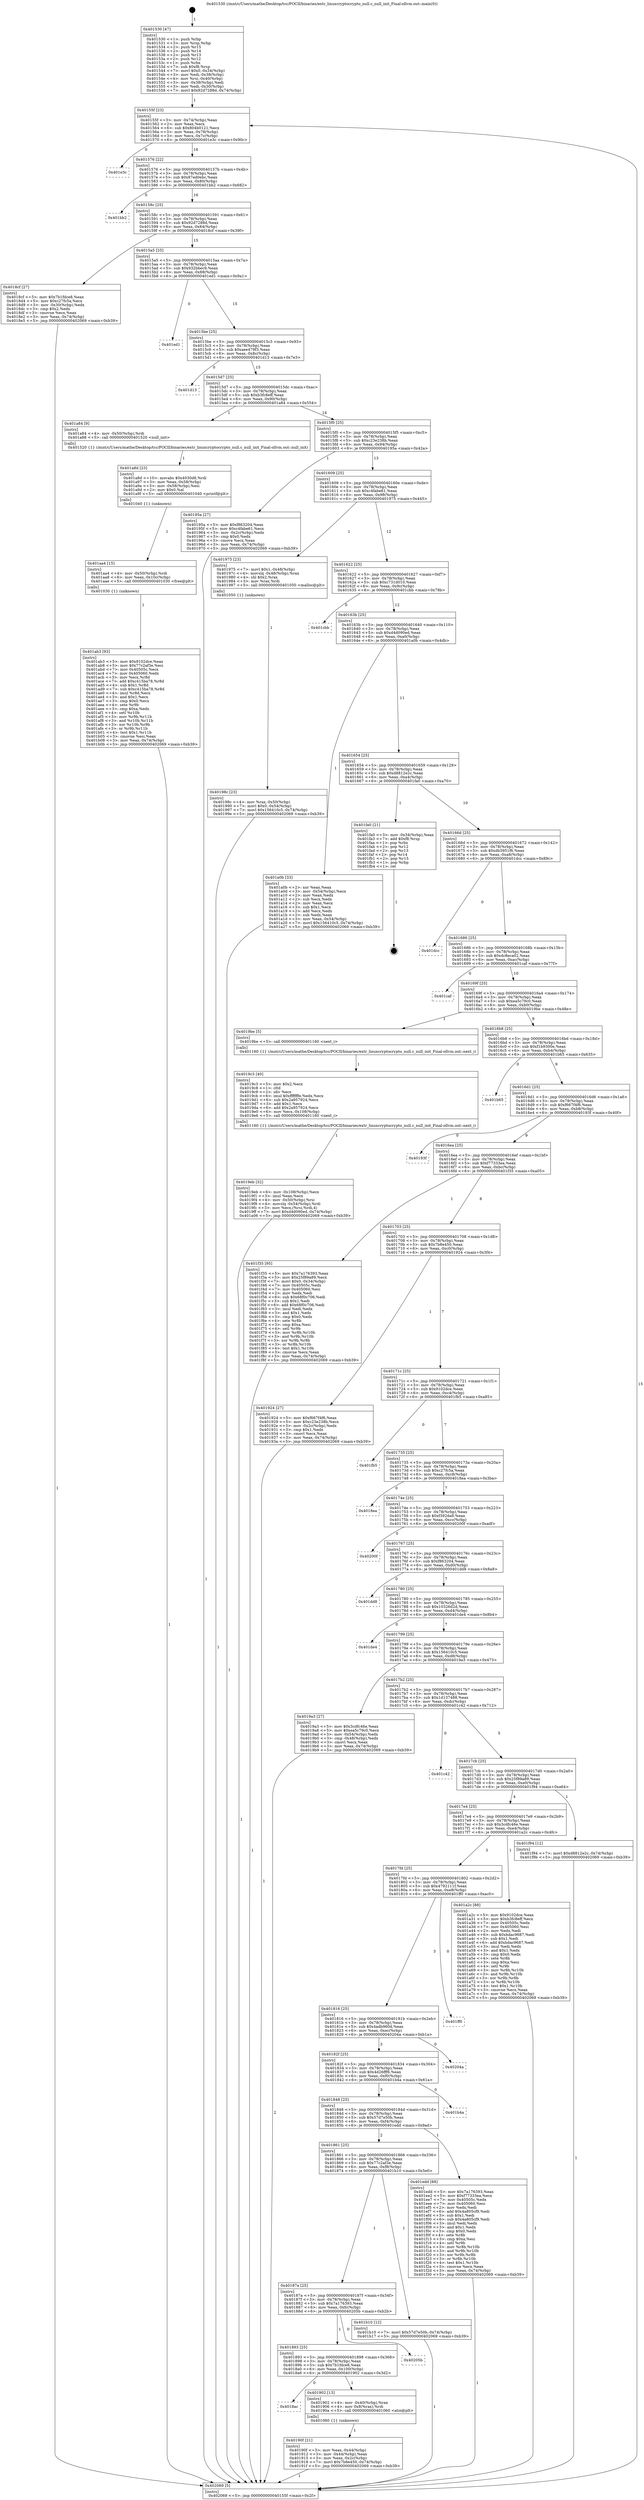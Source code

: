 digraph "0x401530" {
  label = "0x401530 (/mnt/c/Users/mathe/Desktop/tcc/POCII/binaries/extr_linuxcryptocrypto_null.c_null_init_Final-ollvm.out::main(0))"
  labelloc = "t"
  node[shape=record]

  Entry [label="",width=0.3,height=0.3,shape=circle,fillcolor=black,style=filled]
  "0x40155f" [label="{
     0x40155f [23]\l
     | [instrs]\l
     &nbsp;&nbsp;0x40155f \<+3\>: mov -0x74(%rbp),%eax\l
     &nbsp;&nbsp;0x401562 \<+2\>: mov %eax,%ecx\l
     &nbsp;&nbsp;0x401564 \<+6\>: sub $0x804b0121,%ecx\l
     &nbsp;&nbsp;0x40156a \<+3\>: mov %eax,-0x78(%rbp)\l
     &nbsp;&nbsp;0x40156d \<+3\>: mov %ecx,-0x7c(%rbp)\l
     &nbsp;&nbsp;0x401570 \<+6\>: je 0000000000401e3c \<main+0x90c\>\l
  }"]
  "0x401e3c" [label="{
     0x401e3c\l
  }", style=dashed]
  "0x401576" [label="{
     0x401576 [22]\l
     | [instrs]\l
     &nbsp;&nbsp;0x401576 \<+5\>: jmp 000000000040157b \<main+0x4b\>\l
     &nbsp;&nbsp;0x40157b \<+3\>: mov -0x78(%rbp),%eax\l
     &nbsp;&nbsp;0x40157e \<+5\>: sub $0x87ed0ebc,%eax\l
     &nbsp;&nbsp;0x401583 \<+3\>: mov %eax,-0x80(%rbp)\l
     &nbsp;&nbsp;0x401586 \<+6\>: je 0000000000401bb2 \<main+0x682\>\l
  }"]
  Exit [label="",width=0.3,height=0.3,shape=circle,fillcolor=black,style=filled,peripheries=2]
  "0x401bb2" [label="{
     0x401bb2\l
  }", style=dashed]
  "0x40158c" [label="{
     0x40158c [25]\l
     | [instrs]\l
     &nbsp;&nbsp;0x40158c \<+5\>: jmp 0000000000401591 \<main+0x61\>\l
     &nbsp;&nbsp;0x401591 \<+3\>: mov -0x78(%rbp),%eax\l
     &nbsp;&nbsp;0x401594 \<+5\>: sub $0x92d7288d,%eax\l
     &nbsp;&nbsp;0x401599 \<+6\>: mov %eax,-0x84(%rbp)\l
     &nbsp;&nbsp;0x40159f \<+6\>: je 00000000004018cf \<main+0x39f\>\l
  }"]
  "0x401ab3" [label="{
     0x401ab3 [93]\l
     | [instrs]\l
     &nbsp;&nbsp;0x401ab3 \<+5\>: mov $0x9102dce,%eax\l
     &nbsp;&nbsp;0x401ab8 \<+5\>: mov $0x77c2af3e,%esi\l
     &nbsp;&nbsp;0x401abd \<+7\>: mov 0x40505c,%ecx\l
     &nbsp;&nbsp;0x401ac4 \<+7\>: mov 0x405060,%edx\l
     &nbsp;&nbsp;0x401acb \<+3\>: mov %ecx,%r8d\l
     &nbsp;&nbsp;0x401ace \<+7\>: add $0xc415ba78,%r8d\l
     &nbsp;&nbsp;0x401ad5 \<+4\>: sub $0x1,%r8d\l
     &nbsp;&nbsp;0x401ad9 \<+7\>: sub $0xc415ba78,%r8d\l
     &nbsp;&nbsp;0x401ae0 \<+4\>: imul %r8d,%ecx\l
     &nbsp;&nbsp;0x401ae4 \<+3\>: and $0x1,%ecx\l
     &nbsp;&nbsp;0x401ae7 \<+3\>: cmp $0x0,%ecx\l
     &nbsp;&nbsp;0x401aea \<+4\>: sete %r9b\l
     &nbsp;&nbsp;0x401aee \<+3\>: cmp $0xa,%edx\l
     &nbsp;&nbsp;0x401af1 \<+4\>: setl %r10b\l
     &nbsp;&nbsp;0x401af5 \<+3\>: mov %r9b,%r11b\l
     &nbsp;&nbsp;0x401af8 \<+3\>: and %r10b,%r11b\l
     &nbsp;&nbsp;0x401afb \<+3\>: xor %r10b,%r9b\l
     &nbsp;&nbsp;0x401afe \<+3\>: or %r9b,%r11b\l
     &nbsp;&nbsp;0x401b01 \<+4\>: test $0x1,%r11b\l
     &nbsp;&nbsp;0x401b05 \<+3\>: cmovne %esi,%eax\l
     &nbsp;&nbsp;0x401b08 \<+3\>: mov %eax,-0x74(%rbp)\l
     &nbsp;&nbsp;0x401b0b \<+5\>: jmp 0000000000402069 \<main+0xb39\>\l
  }"]
  "0x4018cf" [label="{
     0x4018cf [27]\l
     | [instrs]\l
     &nbsp;&nbsp;0x4018cf \<+5\>: mov $0x7b1fdce8,%eax\l
     &nbsp;&nbsp;0x4018d4 \<+5\>: mov $0xc27fc5a,%ecx\l
     &nbsp;&nbsp;0x4018d9 \<+3\>: mov -0x30(%rbp),%edx\l
     &nbsp;&nbsp;0x4018dc \<+3\>: cmp $0x2,%edx\l
     &nbsp;&nbsp;0x4018df \<+3\>: cmovne %ecx,%eax\l
     &nbsp;&nbsp;0x4018e2 \<+3\>: mov %eax,-0x74(%rbp)\l
     &nbsp;&nbsp;0x4018e5 \<+5\>: jmp 0000000000402069 \<main+0xb39\>\l
  }"]
  "0x4015a5" [label="{
     0x4015a5 [25]\l
     | [instrs]\l
     &nbsp;&nbsp;0x4015a5 \<+5\>: jmp 00000000004015aa \<main+0x7a\>\l
     &nbsp;&nbsp;0x4015aa \<+3\>: mov -0x78(%rbp),%eax\l
     &nbsp;&nbsp;0x4015ad \<+5\>: sub $0x932bbec9,%eax\l
     &nbsp;&nbsp;0x4015b2 \<+6\>: mov %eax,-0x88(%rbp)\l
     &nbsp;&nbsp;0x4015b8 \<+6\>: je 0000000000401ed1 \<main+0x9a1\>\l
  }"]
  "0x402069" [label="{
     0x402069 [5]\l
     | [instrs]\l
     &nbsp;&nbsp;0x402069 \<+5\>: jmp 000000000040155f \<main+0x2f\>\l
  }"]
  "0x401530" [label="{
     0x401530 [47]\l
     | [instrs]\l
     &nbsp;&nbsp;0x401530 \<+1\>: push %rbp\l
     &nbsp;&nbsp;0x401531 \<+3\>: mov %rsp,%rbp\l
     &nbsp;&nbsp;0x401534 \<+2\>: push %r15\l
     &nbsp;&nbsp;0x401536 \<+2\>: push %r14\l
     &nbsp;&nbsp;0x401538 \<+2\>: push %r13\l
     &nbsp;&nbsp;0x40153a \<+2\>: push %r12\l
     &nbsp;&nbsp;0x40153c \<+1\>: push %rbx\l
     &nbsp;&nbsp;0x40153d \<+7\>: sub $0xf8,%rsp\l
     &nbsp;&nbsp;0x401544 \<+7\>: movl $0x0,-0x34(%rbp)\l
     &nbsp;&nbsp;0x40154b \<+3\>: mov %edi,-0x38(%rbp)\l
     &nbsp;&nbsp;0x40154e \<+4\>: mov %rsi,-0x40(%rbp)\l
     &nbsp;&nbsp;0x401552 \<+3\>: mov -0x38(%rbp),%edi\l
     &nbsp;&nbsp;0x401555 \<+3\>: mov %edi,-0x30(%rbp)\l
     &nbsp;&nbsp;0x401558 \<+7\>: movl $0x92d7288d,-0x74(%rbp)\l
  }"]
  "0x401aa4" [label="{
     0x401aa4 [15]\l
     | [instrs]\l
     &nbsp;&nbsp;0x401aa4 \<+4\>: mov -0x50(%rbp),%rdi\l
     &nbsp;&nbsp;0x401aa8 \<+6\>: mov %eax,-0x10c(%rbp)\l
     &nbsp;&nbsp;0x401aae \<+5\>: call 0000000000401030 \<free@plt\>\l
     | [calls]\l
     &nbsp;&nbsp;0x401030 \{1\} (unknown)\l
  }"]
  "0x401ed1" [label="{
     0x401ed1\l
  }", style=dashed]
  "0x4015be" [label="{
     0x4015be [25]\l
     | [instrs]\l
     &nbsp;&nbsp;0x4015be \<+5\>: jmp 00000000004015c3 \<main+0x93\>\l
     &nbsp;&nbsp;0x4015c3 \<+3\>: mov -0x78(%rbp),%eax\l
     &nbsp;&nbsp;0x4015c6 \<+5\>: sub $0xaee479f3,%eax\l
     &nbsp;&nbsp;0x4015cb \<+6\>: mov %eax,-0x8c(%rbp)\l
     &nbsp;&nbsp;0x4015d1 \<+6\>: je 0000000000401d13 \<main+0x7e3\>\l
  }"]
  "0x401a8d" [label="{
     0x401a8d [23]\l
     | [instrs]\l
     &nbsp;&nbsp;0x401a8d \<+10\>: movabs $0x4030d6,%rdi\l
     &nbsp;&nbsp;0x401a97 \<+3\>: mov %eax,-0x58(%rbp)\l
     &nbsp;&nbsp;0x401a9a \<+3\>: mov -0x58(%rbp),%esi\l
     &nbsp;&nbsp;0x401a9d \<+2\>: mov $0x0,%al\l
     &nbsp;&nbsp;0x401a9f \<+5\>: call 0000000000401040 \<printf@plt\>\l
     | [calls]\l
     &nbsp;&nbsp;0x401040 \{1\} (unknown)\l
  }"]
  "0x401d13" [label="{
     0x401d13\l
  }", style=dashed]
  "0x4015d7" [label="{
     0x4015d7 [25]\l
     | [instrs]\l
     &nbsp;&nbsp;0x4015d7 \<+5\>: jmp 00000000004015dc \<main+0xac\>\l
     &nbsp;&nbsp;0x4015dc \<+3\>: mov -0x78(%rbp),%eax\l
     &nbsp;&nbsp;0x4015df \<+5\>: sub $0xb3fc8eff,%eax\l
     &nbsp;&nbsp;0x4015e4 \<+6\>: mov %eax,-0x90(%rbp)\l
     &nbsp;&nbsp;0x4015ea \<+6\>: je 0000000000401a84 \<main+0x554\>\l
  }"]
  "0x4019eb" [label="{
     0x4019eb [32]\l
     | [instrs]\l
     &nbsp;&nbsp;0x4019eb \<+6\>: mov -0x108(%rbp),%ecx\l
     &nbsp;&nbsp;0x4019f1 \<+3\>: imul %eax,%ecx\l
     &nbsp;&nbsp;0x4019f4 \<+4\>: mov -0x50(%rbp),%rsi\l
     &nbsp;&nbsp;0x4019f8 \<+4\>: movslq -0x54(%rbp),%rdi\l
     &nbsp;&nbsp;0x4019fc \<+3\>: mov %ecx,(%rsi,%rdi,4)\l
     &nbsp;&nbsp;0x4019ff \<+7\>: movl $0xd4d090ed,-0x74(%rbp)\l
     &nbsp;&nbsp;0x401a06 \<+5\>: jmp 0000000000402069 \<main+0xb39\>\l
  }"]
  "0x401a84" [label="{
     0x401a84 [9]\l
     | [instrs]\l
     &nbsp;&nbsp;0x401a84 \<+4\>: mov -0x50(%rbp),%rdi\l
     &nbsp;&nbsp;0x401a88 \<+5\>: call 0000000000401520 \<null_init\>\l
     | [calls]\l
     &nbsp;&nbsp;0x401520 \{1\} (/mnt/c/Users/mathe/Desktop/tcc/POCII/binaries/extr_linuxcryptocrypto_null.c_null_init_Final-ollvm.out::null_init)\l
  }"]
  "0x4015f0" [label="{
     0x4015f0 [25]\l
     | [instrs]\l
     &nbsp;&nbsp;0x4015f0 \<+5\>: jmp 00000000004015f5 \<main+0xc5\>\l
     &nbsp;&nbsp;0x4015f5 \<+3\>: mov -0x78(%rbp),%eax\l
     &nbsp;&nbsp;0x4015f8 \<+5\>: sub $0xc23e238b,%eax\l
     &nbsp;&nbsp;0x4015fd \<+6\>: mov %eax,-0x94(%rbp)\l
     &nbsp;&nbsp;0x401603 \<+6\>: je 000000000040195a \<main+0x42a\>\l
  }"]
  "0x4019c3" [label="{
     0x4019c3 [40]\l
     | [instrs]\l
     &nbsp;&nbsp;0x4019c3 \<+5\>: mov $0x2,%ecx\l
     &nbsp;&nbsp;0x4019c8 \<+1\>: cltd\l
     &nbsp;&nbsp;0x4019c9 \<+2\>: idiv %ecx\l
     &nbsp;&nbsp;0x4019cb \<+6\>: imul $0xfffffffe,%edx,%ecx\l
     &nbsp;&nbsp;0x4019d1 \<+6\>: sub $0x2a957924,%ecx\l
     &nbsp;&nbsp;0x4019d7 \<+3\>: add $0x1,%ecx\l
     &nbsp;&nbsp;0x4019da \<+6\>: add $0x2a957924,%ecx\l
     &nbsp;&nbsp;0x4019e0 \<+6\>: mov %ecx,-0x108(%rbp)\l
     &nbsp;&nbsp;0x4019e6 \<+5\>: call 0000000000401160 \<next_i\>\l
     | [calls]\l
     &nbsp;&nbsp;0x401160 \{1\} (/mnt/c/Users/mathe/Desktop/tcc/POCII/binaries/extr_linuxcryptocrypto_null.c_null_init_Final-ollvm.out::next_i)\l
  }"]
  "0x40195a" [label="{
     0x40195a [27]\l
     | [instrs]\l
     &nbsp;&nbsp;0x40195a \<+5\>: mov $0xf863204,%eax\l
     &nbsp;&nbsp;0x40195f \<+5\>: mov $0xc4fabe61,%ecx\l
     &nbsp;&nbsp;0x401964 \<+3\>: mov -0x2c(%rbp),%edx\l
     &nbsp;&nbsp;0x401967 \<+3\>: cmp $0x0,%edx\l
     &nbsp;&nbsp;0x40196a \<+3\>: cmove %ecx,%eax\l
     &nbsp;&nbsp;0x40196d \<+3\>: mov %eax,-0x74(%rbp)\l
     &nbsp;&nbsp;0x401970 \<+5\>: jmp 0000000000402069 \<main+0xb39\>\l
  }"]
  "0x401609" [label="{
     0x401609 [25]\l
     | [instrs]\l
     &nbsp;&nbsp;0x401609 \<+5\>: jmp 000000000040160e \<main+0xde\>\l
     &nbsp;&nbsp;0x40160e \<+3\>: mov -0x78(%rbp),%eax\l
     &nbsp;&nbsp;0x401611 \<+5\>: sub $0xc4fabe61,%eax\l
     &nbsp;&nbsp;0x401616 \<+6\>: mov %eax,-0x98(%rbp)\l
     &nbsp;&nbsp;0x40161c \<+6\>: je 0000000000401975 \<main+0x445\>\l
  }"]
  "0x40198c" [label="{
     0x40198c [23]\l
     | [instrs]\l
     &nbsp;&nbsp;0x40198c \<+4\>: mov %rax,-0x50(%rbp)\l
     &nbsp;&nbsp;0x401990 \<+7\>: movl $0x0,-0x54(%rbp)\l
     &nbsp;&nbsp;0x401997 \<+7\>: movl $0x156410c5,-0x74(%rbp)\l
     &nbsp;&nbsp;0x40199e \<+5\>: jmp 0000000000402069 \<main+0xb39\>\l
  }"]
  "0x401975" [label="{
     0x401975 [23]\l
     | [instrs]\l
     &nbsp;&nbsp;0x401975 \<+7\>: movl $0x1,-0x48(%rbp)\l
     &nbsp;&nbsp;0x40197c \<+4\>: movslq -0x48(%rbp),%rax\l
     &nbsp;&nbsp;0x401980 \<+4\>: shl $0x2,%rax\l
     &nbsp;&nbsp;0x401984 \<+3\>: mov %rax,%rdi\l
     &nbsp;&nbsp;0x401987 \<+5\>: call 0000000000401050 \<malloc@plt\>\l
     | [calls]\l
     &nbsp;&nbsp;0x401050 \{1\} (unknown)\l
  }"]
  "0x401622" [label="{
     0x401622 [25]\l
     | [instrs]\l
     &nbsp;&nbsp;0x401622 \<+5\>: jmp 0000000000401627 \<main+0xf7\>\l
     &nbsp;&nbsp;0x401627 \<+3\>: mov -0x78(%rbp),%eax\l
     &nbsp;&nbsp;0x40162a \<+5\>: sub $0xc731d010,%eax\l
     &nbsp;&nbsp;0x40162f \<+6\>: mov %eax,-0x9c(%rbp)\l
     &nbsp;&nbsp;0x401635 \<+6\>: je 0000000000401cbb \<main+0x78b\>\l
  }"]
  "0x40190f" [label="{
     0x40190f [21]\l
     | [instrs]\l
     &nbsp;&nbsp;0x40190f \<+3\>: mov %eax,-0x44(%rbp)\l
     &nbsp;&nbsp;0x401912 \<+3\>: mov -0x44(%rbp),%eax\l
     &nbsp;&nbsp;0x401915 \<+3\>: mov %eax,-0x2c(%rbp)\l
     &nbsp;&nbsp;0x401918 \<+7\>: movl $0x7b8e450,-0x74(%rbp)\l
     &nbsp;&nbsp;0x40191f \<+5\>: jmp 0000000000402069 \<main+0xb39\>\l
  }"]
  "0x401cbb" [label="{
     0x401cbb\l
  }", style=dashed]
  "0x40163b" [label="{
     0x40163b [25]\l
     | [instrs]\l
     &nbsp;&nbsp;0x40163b \<+5\>: jmp 0000000000401640 \<main+0x110\>\l
     &nbsp;&nbsp;0x401640 \<+3\>: mov -0x78(%rbp),%eax\l
     &nbsp;&nbsp;0x401643 \<+5\>: sub $0xd4d090ed,%eax\l
     &nbsp;&nbsp;0x401648 \<+6\>: mov %eax,-0xa0(%rbp)\l
     &nbsp;&nbsp;0x40164e \<+6\>: je 0000000000401a0b \<main+0x4db\>\l
  }"]
  "0x4018ac" [label="{
     0x4018ac\l
  }", style=dashed]
  "0x401a0b" [label="{
     0x401a0b [33]\l
     | [instrs]\l
     &nbsp;&nbsp;0x401a0b \<+2\>: xor %eax,%eax\l
     &nbsp;&nbsp;0x401a0d \<+3\>: mov -0x54(%rbp),%ecx\l
     &nbsp;&nbsp;0x401a10 \<+2\>: mov %eax,%edx\l
     &nbsp;&nbsp;0x401a12 \<+2\>: sub %ecx,%edx\l
     &nbsp;&nbsp;0x401a14 \<+2\>: mov %eax,%ecx\l
     &nbsp;&nbsp;0x401a16 \<+3\>: sub $0x1,%ecx\l
     &nbsp;&nbsp;0x401a19 \<+2\>: add %ecx,%edx\l
     &nbsp;&nbsp;0x401a1b \<+2\>: sub %edx,%eax\l
     &nbsp;&nbsp;0x401a1d \<+3\>: mov %eax,-0x54(%rbp)\l
     &nbsp;&nbsp;0x401a20 \<+7\>: movl $0x156410c5,-0x74(%rbp)\l
     &nbsp;&nbsp;0x401a27 \<+5\>: jmp 0000000000402069 \<main+0xb39\>\l
  }"]
  "0x401654" [label="{
     0x401654 [25]\l
     | [instrs]\l
     &nbsp;&nbsp;0x401654 \<+5\>: jmp 0000000000401659 \<main+0x129\>\l
     &nbsp;&nbsp;0x401659 \<+3\>: mov -0x78(%rbp),%eax\l
     &nbsp;&nbsp;0x40165c \<+5\>: sub $0xd8812e2c,%eax\l
     &nbsp;&nbsp;0x401661 \<+6\>: mov %eax,-0xa4(%rbp)\l
     &nbsp;&nbsp;0x401667 \<+6\>: je 0000000000401fa0 \<main+0xa70\>\l
  }"]
  "0x401902" [label="{
     0x401902 [13]\l
     | [instrs]\l
     &nbsp;&nbsp;0x401902 \<+4\>: mov -0x40(%rbp),%rax\l
     &nbsp;&nbsp;0x401906 \<+4\>: mov 0x8(%rax),%rdi\l
     &nbsp;&nbsp;0x40190a \<+5\>: call 0000000000401060 \<atoi@plt\>\l
     | [calls]\l
     &nbsp;&nbsp;0x401060 \{1\} (unknown)\l
  }"]
  "0x401fa0" [label="{
     0x401fa0 [21]\l
     | [instrs]\l
     &nbsp;&nbsp;0x401fa0 \<+3\>: mov -0x34(%rbp),%eax\l
     &nbsp;&nbsp;0x401fa3 \<+7\>: add $0xf8,%rsp\l
     &nbsp;&nbsp;0x401faa \<+1\>: pop %rbx\l
     &nbsp;&nbsp;0x401fab \<+2\>: pop %r12\l
     &nbsp;&nbsp;0x401fad \<+2\>: pop %r13\l
     &nbsp;&nbsp;0x401faf \<+2\>: pop %r14\l
     &nbsp;&nbsp;0x401fb1 \<+2\>: pop %r15\l
     &nbsp;&nbsp;0x401fb3 \<+1\>: pop %rbp\l
     &nbsp;&nbsp;0x401fb4 \<+1\>: ret\l
  }"]
  "0x40166d" [label="{
     0x40166d [25]\l
     | [instrs]\l
     &nbsp;&nbsp;0x40166d \<+5\>: jmp 0000000000401672 \<main+0x142\>\l
     &nbsp;&nbsp;0x401672 \<+3\>: mov -0x78(%rbp),%eax\l
     &nbsp;&nbsp;0x401675 \<+5\>: sub $0xdb3951f6,%eax\l
     &nbsp;&nbsp;0x40167a \<+6\>: mov %eax,-0xa8(%rbp)\l
     &nbsp;&nbsp;0x401680 \<+6\>: je 0000000000401dcc \<main+0x89c\>\l
  }"]
  "0x401893" [label="{
     0x401893 [25]\l
     | [instrs]\l
     &nbsp;&nbsp;0x401893 \<+5\>: jmp 0000000000401898 \<main+0x368\>\l
     &nbsp;&nbsp;0x401898 \<+3\>: mov -0x78(%rbp),%eax\l
     &nbsp;&nbsp;0x40189b \<+5\>: sub $0x7b1fdce8,%eax\l
     &nbsp;&nbsp;0x4018a0 \<+6\>: mov %eax,-0x100(%rbp)\l
     &nbsp;&nbsp;0x4018a6 \<+6\>: je 0000000000401902 \<main+0x3d2\>\l
  }"]
  "0x401dcc" [label="{
     0x401dcc\l
  }", style=dashed]
  "0x401686" [label="{
     0x401686 [25]\l
     | [instrs]\l
     &nbsp;&nbsp;0x401686 \<+5\>: jmp 000000000040168b \<main+0x15b\>\l
     &nbsp;&nbsp;0x40168b \<+3\>: mov -0x78(%rbp),%eax\l
     &nbsp;&nbsp;0x40168e \<+5\>: sub $0xdc8eca02,%eax\l
     &nbsp;&nbsp;0x401693 \<+6\>: mov %eax,-0xac(%rbp)\l
     &nbsp;&nbsp;0x401699 \<+6\>: je 0000000000401caf \<main+0x77f\>\l
  }"]
  "0x40205b" [label="{
     0x40205b\l
  }", style=dashed]
  "0x401caf" [label="{
     0x401caf\l
  }", style=dashed]
  "0x40169f" [label="{
     0x40169f [25]\l
     | [instrs]\l
     &nbsp;&nbsp;0x40169f \<+5\>: jmp 00000000004016a4 \<main+0x174\>\l
     &nbsp;&nbsp;0x4016a4 \<+3\>: mov -0x78(%rbp),%eax\l
     &nbsp;&nbsp;0x4016a7 \<+5\>: sub $0xea5c79c0,%eax\l
     &nbsp;&nbsp;0x4016ac \<+6\>: mov %eax,-0xb0(%rbp)\l
     &nbsp;&nbsp;0x4016b2 \<+6\>: je 00000000004019be \<main+0x48e\>\l
  }"]
  "0x40187a" [label="{
     0x40187a [25]\l
     | [instrs]\l
     &nbsp;&nbsp;0x40187a \<+5\>: jmp 000000000040187f \<main+0x34f\>\l
     &nbsp;&nbsp;0x40187f \<+3\>: mov -0x78(%rbp),%eax\l
     &nbsp;&nbsp;0x401882 \<+5\>: sub $0x7a176393,%eax\l
     &nbsp;&nbsp;0x401887 \<+6\>: mov %eax,-0xfc(%rbp)\l
     &nbsp;&nbsp;0x40188d \<+6\>: je 000000000040205b \<main+0xb2b\>\l
  }"]
  "0x4019be" [label="{
     0x4019be [5]\l
     | [instrs]\l
     &nbsp;&nbsp;0x4019be \<+5\>: call 0000000000401160 \<next_i\>\l
     | [calls]\l
     &nbsp;&nbsp;0x401160 \{1\} (/mnt/c/Users/mathe/Desktop/tcc/POCII/binaries/extr_linuxcryptocrypto_null.c_null_init_Final-ollvm.out::next_i)\l
  }"]
  "0x4016b8" [label="{
     0x4016b8 [25]\l
     | [instrs]\l
     &nbsp;&nbsp;0x4016b8 \<+5\>: jmp 00000000004016bd \<main+0x18d\>\l
     &nbsp;&nbsp;0x4016bd \<+3\>: mov -0x78(%rbp),%eax\l
     &nbsp;&nbsp;0x4016c0 \<+5\>: sub $0xf1b9300e,%eax\l
     &nbsp;&nbsp;0x4016c5 \<+6\>: mov %eax,-0xb4(%rbp)\l
     &nbsp;&nbsp;0x4016cb \<+6\>: je 0000000000401b65 \<main+0x635\>\l
  }"]
  "0x401b10" [label="{
     0x401b10 [12]\l
     | [instrs]\l
     &nbsp;&nbsp;0x401b10 \<+7\>: movl $0x57d7e50b,-0x74(%rbp)\l
     &nbsp;&nbsp;0x401b17 \<+5\>: jmp 0000000000402069 \<main+0xb39\>\l
  }"]
  "0x401b65" [label="{
     0x401b65\l
  }", style=dashed]
  "0x4016d1" [label="{
     0x4016d1 [25]\l
     | [instrs]\l
     &nbsp;&nbsp;0x4016d1 \<+5\>: jmp 00000000004016d6 \<main+0x1a6\>\l
     &nbsp;&nbsp;0x4016d6 \<+3\>: mov -0x78(%rbp),%eax\l
     &nbsp;&nbsp;0x4016d9 \<+5\>: sub $0xf667f4f6,%eax\l
     &nbsp;&nbsp;0x4016de \<+6\>: mov %eax,-0xb8(%rbp)\l
     &nbsp;&nbsp;0x4016e4 \<+6\>: je 000000000040193f \<main+0x40f\>\l
  }"]
  "0x401861" [label="{
     0x401861 [25]\l
     | [instrs]\l
     &nbsp;&nbsp;0x401861 \<+5\>: jmp 0000000000401866 \<main+0x336\>\l
     &nbsp;&nbsp;0x401866 \<+3\>: mov -0x78(%rbp),%eax\l
     &nbsp;&nbsp;0x401869 \<+5\>: sub $0x77c2af3e,%eax\l
     &nbsp;&nbsp;0x40186e \<+6\>: mov %eax,-0xf8(%rbp)\l
     &nbsp;&nbsp;0x401874 \<+6\>: je 0000000000401b10 \<main+0x5e0\>\l
  }"]
  "0x40193f" [label="{
     0x40193f\l
  }", style=dashed]
  "0x4016ea" [label="{
     0x4016ea [25]\l
     | [instrs]\l
     &nbsp;&nbsp;0x4016ea \<+5\>: jmp 00000000004016ef \<main+0x1bf\>\l
     &nbsp;&nbsp;0x4016ef \<+3\>: mov -0x78(%rbp),%eax\l
     &nbsp;&nbsp;0x4016f2 \<+5\>: sub $0xf77333ea,%eax\l
     &nbsp;&nbsp;0x4016f7 \<+6\>: mov %eax,-0xbc(%rbp)\l
     &nbsp;&nbsp;0x4016fd \<+6\>: je 0000000000401f35 \<main+0xa05\>\l
  }"]
  "0x401edd" [label="{
     0x401edd [88]\l
     | [instrs]\l
     &nbsp;&nbsp;0x401edd \<+5\>: mov $0x7a176393,%eax\l
     &nbsp;&nbsp;0x401ee2 \<+5\>: mov $0xf77333ea,%ecx\l
     &nbsp;&nbsp;0x401ee7 \<+7\>: mov 0x40505c,%edx\l
     &nbsp;&nbsp;0x401eee \<+7\>: mov 0x405060,%esi\l
     &nbsp;&nbsp;0x401ef5 \<+2\>: mov %edx,%edi\l
     &nbsp;&nbsp;0x401ef7 \<+6\>: add $0x4a805cf9,%edi\l
     &nbsp;&nbsp;0x401efd \<+3\>: sub $0x1,%edi\l
     &nbsp;&nbsp;0x401f00 \<+6\>: sub $0x4a805cf9,%edi\l
     &nbsp;&nbsp;0x401f06 \<+3\>: imul %edi,%edx\l
     &nbsp;&nbsp;0x401f09 \<+3\>: and $0x1,%edx\l
     &nbsp;&nbsp;0x401f0c \<+3\>: cmp $0x0,%edx\l
     &nbsp;&nbsp;0x401f0f \<+4\>: sete %r8b\l
     &nbsp;&nbsp;0x401f13 \<+3\>: cmp $0xa,%esi\l
     &nbsp;&nbsp;0x401f16 \<+4\>: setl %r9b\l
     &nbsp;&nbsp;0x401f1a \<+3\>: mov %r8b,%r10b\l
     &nbsp;&nbsp;0x401f1d \<+3\>: and %r9b,%r10b\l
     &nbsp;&nbsp;0x401f20 \<+3\>: xor %r9b,%r8b\l
     &nbsp;&nbsp;0x401f23 \<+3\>: or %r8b,%r10b\l
     &nbsp;&nbsp;0x401f26 \<+4\>: test $0x1,%r10b\l
     &nbsp;&nbsp;0x401f2a \<+3\>: cmovne %ecx,%eax\l
     &nbsp;&nbsp;0x401f2d \<+3\>: mov %eax,-0x74(%rbp)\l
     &nbsp;&nbsp;0x401f30 \<+5\>: jmp 0000000000402069 \<main+0xb39\>\l
  }"]
  "0x401f35" [label="{
     0x401f35 [95]\l
     | [instrs]\l
     &nbsp;&nbsp;0x401f35 \<+5\>: mov $0x7a176393,%eax\l
     &nbsp;&nbsp;0x401f3a \<+5\>: mov $0x25f89a89,%ecx\l
     &nbsp;&nbsp;0x401f3f \<+7\>: movl $0x0,-0x34(%rbp)\l
     &nbsp;&nbsp;0x401f46 \<+7\>: mov 0x40505c,%edx\l
     &nbsp;&nbsp;0x401f4d \<+7\>: mov 0x405060,%esi\l
     &nbsp;&nbsp;0x401f54 \<+2\>: mov %edx,%edi\l
     &nbsp;&nbsp;0x401f56 \<+6\>: sub $0x68f0c706,%edi\l
     &nbsp;&nbsp;0x401f5c \<+3\>: sub $0x1,%edi\l
     &nbsp;&nbsp;0x401f5f \<+6\>: add $0x68f0c706,%edi\l
     &nbsp;&nbsp;0x401f65 \<+3\>: imul %edi,%edx\l
     &nbsp;&nbsp;0x401f68 \<+3\>: and $0x1,%edx\l
     &nbsp;&nbsp;0x401f6b \<+3\>: cmp $0x0,%edx\l
     &nbsp;&nbsp;0x401f6e \<+4\>: sete %r8b\l
     &nbsp;&nbsp;0x401f72 \<+3\>: cmp $0xa,%esi\l
     &nbsp;&nbsp;0x401f75 \<+4\>: setl %r9b\l
     &nbsp;&nbsp;0x401f79 \<+3\>: mov %r8b,%r10b\l
     &nbsp;&nbsp;0x401f7c \<+3\>: and %r9b,%r10b\l
     &nbsp;&nbsp;0x401f7f \<+3\>: xor %r9b,%r8b\l
     &nbsp;&nbsp;0x401f82 \<+3\>: or %r8b,%r10b\l
     &nbsp;&nbsp;0x401f85 \<+4\>: test $0x1,%r10b\l
     &nbsp;&nbsp;0x401f89 \<+3\>: cmovne %ecx,%eax\l
     &nbsp;&nbsp;0x401f8c \<+3\>: mov %eax,-0x74(%rbp)\l
     &nbsp;&nbsp;0x401f8f \<+5\>: jmp 0000000000402069 \<main+0xb39\>\l
  }"]
  "0x401703" [label="{
     0x401703 [25]\l
     | [instrs]\l
     &nbsp;&nbsp;0x401703 \<+5\>: jmp 0000000000401708 \<main+0x1d8\>\l
     &nbsp;&nbsp;0x401708 \<+3\>: mov -0x78(%rbp),%eax\l
     &nbsp;&nbsp;0x40170b \<+5\>: sub $0x7b8e450,%eax\l
     &nbsp;&nbsp;0x401710 \<+6\>: mov %eax,-0xc0(%rbp)\l
     &nbsp;&nbsp;0x401716 \<+6\>: je 0000000000401924 \<main+0x3f4\>\l
  }"]
  "0x401848" [label="{
     0x401848 [25]\l
     | [instrs]\l
     &nbsp;&nbsp;0x401848 \<+5\>: jmp 000000000040184d \<main+0x31d\>\l
     &nbsp;&nbsp;0x40184d \<+3\>: mov -0x78(%rbp),%eax\l
     &nbsp;&nbsp;0x401850 \<+5\>: sub $0x57d7e50b,%eax\l
     &nbsp;&nbsp;0x401855 \<+6\>: mov %eax,-0xf4(%rbp)\l
     &nbsp;&nbsp;0x40185b \<+6\>: je 0000000000401edd \<main+0x9ad\>\l
  }"]
  "0x401924" [label="{
     0x401924 [27]\l
     | [instrs]\l
     &nbsp;&nbsp;0x401924 \<+5\>: mov $0xf667f4f6,%eax\l
     &nbsp;&nbsp;0x401929 \<+5\>: mov $0xc23e238b,%ecx\l
     &nbsp;&nbsp;0x40192e \<+3\>: mov -0x2c(%rbp),%edx\l
     &nbsp;&nbsp;0x401931 \<+3\>: cmp $0x1,%edx\l
     &nbsp;&nbsp;0x401934 \<+3\>: cmovl %ecx,%eax\l
     &nbsp;&nbsp;0x401937 \<+3\>: mov %eax,-0x74(%rbp)\l
     &nbsp;&nbsp;0x40193a \<+5\>: jmp 0000000000402069 \<main+0xb39\>\l
  }"]
  "0x40171c" [label="{
     0x40171c [25]\l
     | [instrs]\l
     &nbsp;&nbsp;0x40171c \<+5\>: jmp 0000000000401721 \<main+0x1f1\>\l
     &nbsp;&nbsp;0x401721 \<+3\>: mov -0x78(%rbp),%eax\l
     &nbsp;&nbsp;0x401724 \<+5\>: sub $0x9102dce,%eax\l
     &nbsp;&nbsp;0x401729 \<+6\>: mov %eax,-0xc4(%rbp)\l
     &nbsp;&nbsp;0x40172f \<+6\>: je 0000000000401fb5 \<main+0xa85\>\l
  }"]
  "0x401b4a" [label="{
     0x401b4a\l
  }", style=dashed]
  "0x401fb5" [label="{
     0x401fb5\l
  }", style=dashed]
  "0x401735" [label="{
     0x401735 [25]\l
     | [instrs]\l
     &nbsp;&nbsp;0x401735 \<+5\>: jmp 000000000040173a \<main+0x20a\>\l
     &nbsp;&nbsp;0x40173a \<+3\>: mov -0x78(%rbp),%eax\l
     &nbsp;&nbsp;0x40173d \<+5\>: sub $0xc27fc5a,%eax\l
     &nbsp;&nbsp;0x401742 \<+6\>: mov %eax,-0xc8(%rbp)\l
     &nbsp;&nbsp;0x401748 \<+6\>: je 00000000004018ea \<main+0x3ba\>\l
  }"]
  "0x40182f" [label="{
     0x40182f [25]\l
     | [instrs]\l
     &nbsp;&nbsp;0x40182f \<+5\>: jmp 0000000000401834 \<main+0x304\>\l
     &nbsp;&nbsp;0x401834 \<+3\>: mov -0x78(%rbp),%eax\l
     &nbsp;&nbsp;0x401837 \<+5\>: sub $0x4d26fff6,%eax\l
     &nbsp;&nbsp;0x40183c \<+6\>: mov %eax,-0xf0(%rbp)\l
     &nbsp;&nbsp;0x401842 \<+6\>: je 0000000000401b4a \<main+0x61a\>\l
  }"]
  "0x4018ea" [label="{
     0x4018ea\l
  }", style=dashed]
  "0x40174e" [label="{
     0x40174e [25]\l
     | [instrs]\l
     &nbsp;&nbsp;0x40174e \<+5\>: jmp 0000000000401753 \<main+0x223\>\l
     &nbsp;&nbsp;0x401753 \<+3\>: mov -0x78(%rbp),%eax\l
     &nbsp;&nbsp;0x401756 \<+5\>: sub $0xf392da9,%eax\l
     &nbsp;&nbsp;0x40175b \<+6\>: mov %eax,-0xcc(%rbp)\l
     &nbsp;&nbsp;0x401761 \<+6\>: je 000000000040200f \<main+0xadf\>\l
  }"]
  "0x40204a" [label="{
     0x40204a\l
  }", style=dashed]
  "0x40200f" [label="{
     0x40200f\l
  }", style=dashed]
  "0x401767" [label="{
     0x401767 [25]\l
     | [instrs]\l
     &nbsp;&nbsp;0x401767 \<+5\>: jmp 000000000040176c \<main+0x23c\>\l
     &nbsp;&nbsp;0x40176c \<+3\>: mov -0x78(%rbp),%eax\l
     &nbsp;&nbsp;0x40176f \<+5\>: sub $0xf863204,%eax\l
     &nbsp;&nbsp;0x401774 \<+6\>: mov %eax,-0xd0(%rbp)\l
     &nbsp;&nbsp;0x40177a \<+6\>: je 0000000000401dd8 \<main+0x8a8\>\l
  }"]
  "0x401816" [label="{
     0x401816 [25]\l
     | [instrs]\l
     &nbsp;&nbsp;0x401816 \<+5\>: jmp 000000000040181b \<main+0x2eb\>\l
     &nbsp;&nbsp;0x40181b \<+3\>: mov -0x78(%rbp),%eax\l
     &nbsp;&nbsp;0x40181e \<+5\>: sub $0x4adb960d,%eax\l
     &nbsp;&nbsp;0x401823 \<+6\>: mov %eax,-0xec(%rbp)\l
     &nbsp;&nbsp;0x401829 \<+6\>: je 000000000040204a \<main+0xb1a\>\l
  }"]
  "0x401dd8" [label="{
     0x401dd8\l
  }", style=dashed]
  "0x401780" [label="{
     0x401780 [25]\l
     | [instrs]\l
     &nbsp;&nbsp;0x401780 \<+5\>: jmp 0000000000401785 \<main+0x255\>\l
     &nbsp;&nbsp;0x401785 \<+3\>: mov -0x78(%rbp),%eax\l
     &nbsp;&nbsp;0x401788 \<+5\>: sub $0x10326d2d,%eax\l
     &nbsp;&nbsp;0x40178d \<+6\>: mov %eax,-0xd4(%rbp)\l
     &nbsp;&nbsp;0x401793 \<+6\>: je 0000000000401de4 \<main+0x8b4\>\l
  }"]
  "0x401ff0" [label="{
     0x401ff0\l
  }", style=dashed]
  "0x401de4" [label="{
     0x401de4\l
  }", style=dashed]
  "0x401799" [label="{
     0x401799 [25]\l
     | [instrs]\l
     &nbsp;&nbsp;0x401799 \<+5\>: jmp 000000000040179e \<main+0x26e\>\l
     &nbsp;&nbsp;0x40179e \<+3\>: mov -0x78(%rbp),%eax\l
     &nbsp;&nbsp;0x4017a1 \<+5\>: sub $0x156410c5,%eax\l
     &nbsp;&nbsp;0x4017a6 \<+6\>: mov %eax,-0xd8(%rbp)\l
     &nbsp;&nbsp;0x4017ac \<+6\>: je 00000000004019a3 \<main+0x473\>\l
  }"]
  "0x4017fd" [label="{
     0x4017fd [25]\l
     | [instrs]\l
     &nbsp;&nbsp;0x4017fd \<+5\>: jmp 0000000000401802 \<main+0x2d2\>\l
     &nbsp;&nbsp;0x401802 \<+3\>: mov -0x78(%rbp),%eax\l
     &nbsp;&nbsp;0x401805 \<+5\>: sub $0x4792111f,%eax\l
     &nbsp;&nbsp;0x40180a \<+6\>: mov %eax,-0xe8(%rbp)\l
     &nbsp;&nbsp;0x401810 \<+6\>: je 0000000000401ff0 \<main+0xac0\>\l
  }"]
  "0x4019a3" [label="{
     0x4019a3 [27]\l
     | [instrs]\l
     &nbsp;&nbsp;0x4019a3 \<+5\>: mov $0x3cdfc46e,%eax\l
     &nbsp;&nbsp;0x4019a8 \<+5\>: mov $0xea5c79c0,%ecx\l
     &nbsp;&nbsp;0x4019ad \<+3\>: mov -0x54(%rbp),%edx\l
     &nbsp;&nbsp;0x4019b0 \<+3\>: cmp -0x48(%rbp),%edx\l
     &nbsp;&nbsp;0x4019b3 \<+3\>: cmovl %ecx,%eax\l
     &nbsp;&nbsp;0x4019b6 \<+3\>: mov %eax,-0x74(%rbp)\l
     &nbsp;&nbsp;0x4019b9 \<+5\>: jmp 0000000000402069 \<main+0xb39\>\l
  }"]
  "0x4017b2" [label="{
     0x4017b2 [25]\l
     | [instrs]\l
     &nbsp;&nbsp;0x4017b2 \<+5\>: jmp 00000000004017b7 \<main+0x287\>\l
     &nbsp;&nbsp;0x4017b7 \<+3\>: mov -0x78(%rbp),%eax\l
     &nbsp;&nbsp;0x4017ba \<+5\>: sub $0x1d137488,%eax\l
     &nbsp;&nbsp;0x4017bf \<+6\>: mov %eax,-0xdc(%rbp)\l
     &nbsp;&nbsp;0x4017c5 \<+6\>: je 0000000000401c42 \<main+0x712\>\l
  }"]
  "0x401a2c" [label="{
     0x401a2c [88]\l
     | [instrs]\l
     &nbsp;&nbsp;0x401a2c \<+5\>: mov $0x9102dce,%eax\l
     &nbsp;&nbsp;0x401a31 \<+5\>: mov $0xb3fc8eff,%ecx\l
     &nbsp;&nbsp;0x401a36 \<+7\>: mov 0x40505c,%edx\l
     &nbsp;&nbsp;0x401a3d \<+7\>: mov 0x405060,%esi\l
     &nbsp;&nbsp;0x401a44 \<+2\>: mov %edx,%edi\l
     &nbsp;&nbsp;0x401a46 \<+6\>: sub $0xbdac9687,%edi\l
     &nbsp;&nbsp;0x401a4c \<+3\>: sub $0x1,%edi\l
     &nbsp;&nbsp;0x401a4f \<+6\>: add $0xbdac9687,%edi\l
     &nbsp;&nbsp;0x401a55 \<+3\>: imul %edi,%edx\l
     &nbsp;&nbsp;0x401a58 \<+3\>: and $0x1,%edx\l
     &nbsp;&nbsp;0x401a5b \<+3\>: cmp $0x0,%edx\l
     &nbsp;&nbsp;0x401a5e \<+4\>: sete %r8b\l
     &nbsp;&nbsp;0x401a62 \<+3\>: cmp $0xa,%esi\l
     &nbsp;&nbsp;0x401a65 \<+4\>: setl %r9b\l
     &nbsp;&nbsp;0x401a69 \<+3\>: mov %r8b,%r10b\l
     &nbsp;&nbsp;0x401a6c \<+3\>: and %r9b,%r10b\l
     &nbsp;&nbsp;0x401a6f \<+3\>: xor %r9b,%r8b\l
     &nbsp;&nbsp;0x401a72 \<+3\>: or %r8b,%r10b\l
     &nbsp;&nbsp;0x401a75 \<+4\>: test $0x1,%r10b\l
     &nbsp;&nbsp;0x401a79 \<+3\>: cmovne %ecx,%eax\l
     &nbsp;&nbsp;0x401a7c \<+3\>: mov %eax,-0x74(%rbp)\l
     &nbsp;&nbsp;0x401a7f \<+5\>: jmp 0000000000402069 \<main+0xb39\>\l
  }"]
  "0x401c42" [label="{
     0x401c42\l
  }", style=dashed]
  "0x4017cb" [label="{
     0x4017cb [25]\l
     | [instrs]\l
     &nbsp;&nbsp;0x4017cb \<+5\>: jmp 00000000004017d0 \<main+0x2a0\>\l
     &nbsp;&nbsp;0x4017d0 \<+3\>: mov -0x78(%rbp),%eax\l
     &nbsp;&nbsp;0x4017d3 \<+5\>: sub $0x25f89a89,%eax\l
     &nbsp;&nbsp;0x4017d8 \<+6\>: mov %eax,-0xe0(%rbp)\l
     &nbsp;&nbsp;0x4017de \<+6\>: je 0000000000401f94 \<main+0xa64\>\l
  }"]
  "0x4017e4" [label="{
     0x4017e4 [25]\l
     | [instrs]\l
     &nbsp;&nbsp;0x4017e4 \<+5\>: jmp 00000000004017e9 \<main+0x2b9\>\l
     &nbsp;&nbsp;0x4017e9 \<+3\>: mov -0x78(%rbp),%eax\l
     &nbsp;&nbsp;0x4017ec \<+5\>: sub $0x3cdfc46e,%eax\l
     &nbsp;&nbsp;0x4017f1 \<+6\>: mov %eax,-0xe4(%rbp)\l
     &nbsp;&nbsp;0x4017f7 \<+6\>: je 0000000000401a2c \<main+0x4fc\>\l
  }"]
  "0x401f94" [label="{
     0x401f94 [12]\l
     | [instrs]\l
     &nbsp;&nbsp;0x401f94 \<+7\>: movl $0xd8812e2c,-0x74(%rbp)\l
     &nbsp;&nbsp;0x401f9b \<+5\>: jmp 0000000000402069 \<main+0xb39\>\l
  }"]
  Entry -> "0x401530" [label=" 1"]
  "0x40155f" -> "0x401e3c" [label=" 0"]
  "0x40155f" -> "0x401576" [label=" 16"]
  "0x401fa0" -> Exit [label=" 1"]
  "0x401576" -> "0x401bb2" [label=" 0"]
  "0x401576" -> "0x40158c" [label=" 16"]
  "0x401f94" -> "0x402069" [label=" 1"]
  "0x40158c" -> "0x4018cf" [label=" 1"]
  "0x40158c" -> "0x4015a5" [label=" 15"]
  "0x4018cf" -> "0x402069" [label=" 1"]
  "0x401530" -> "0x40155f" [label=" 1"]
  "0x402069" -> "0x40155f" [label=" 15"]
  "0x401f35" -> "0x402069" [label=" 1"]
  "0x4015a5" -> "0x401ed1" [label=" 0"]
  "0x4015a5" -> "0x4015be" [label=" 15"]
  "0x401edd" -> "0x402069" [label=" 1"]
  "0x4015be" -> "0x401d13" [label=" 0"]
  "0x4015be" -> "0x4015d7" [label=" 15"]
  "0x401b10" -> "0x402069" [label=" 1"]
  "0x4015d7" -> "0x401a84" [label=" 1"]
  "0x4015d7" -> "0x4015f0" [label=" 14"]
  "0x401ab3" -> "0x402069" [label=" 1"]
  "0x4015f0" -> "0x40195a" [label=" 1"]
  "0x4015f0" -> "0x401609" [label=" 13"]
  "0x401aa4" -> "0x401ab3" [label=" 1"]
  "0x401609" -> "0x401975" [label=" 1"]
  "0x401609" -> "0x401622" [label=" 12"]
  "0x401a8d" -> "0x401aa4" [label=" 1"]
  "0x401622" -> "0x401cbb" [label=" 0"]
  "0x401622" -> "0x40163b" [label=" 12"]
  "0x401a84" -> "0x401a8d" [label=" 1"]
  "0x40163b" -> "0x401a0b" [label=" 1"]
  "0x40163b" -> "0x401654" [label=" 11"]
  "0x401a2c" -> "0x402069" [label=" 1"]
  "0x401654" -> "0x401fa0" [label=" 1"]
  "0x401654" -> "0x40166d" [label=" 10"]
  "0x401a0b" -> "0x402069" [label=" 1"]
  "0x40166d" -> "0x401dcc" [label=" 0"]
  "0x40166d" -> "0x401686" [label=" 10"]
  "0x4019c3" -> "0x4019eb" [label=" 1"]
  "0x401686" -> "0x401caf" [label=" 0"]
  "0x401686" -> "0x40169f" [label=" 10"]
  "0x4019be" -> "0x4019c3" [label=" 1"]
  "0x40169f" -> "0x4019be" [label=" 1"]
  "0x40169f" -> "0x4016b8" [label=" 9"]
  "0x40198c" -> "0x402069" [label=" 1"]
  "0x4016b8" -> "0x401b65" [label=" 0"]
  "0x4016b8" -> "0x4016d1" [label=" 9"]
  "0x401975" -> "0x40198c" [label=" 1"]
  "0x4016d1" -> "0x40193f" [label=" 0"]
  "0x4016d1" -> "0x4016ea" [label=" 9"]
  "0x401924" -> "0x402069" [label=" 1"]
  "0x4016ea" -> "0x401f35" [label=" 1"]
  "0x4016ea" -> "0x401703" [label=" 8"]
  "0x40190f" -> "0x402069" [label=" 1"]
  "0x401703" -> "0x401924" [label=" 1"]
  "0x401703" -> "0x40171c" [label=" 7"]
  "0x401893" -> "0x4018ac" [label=" 0"]
  "0x40171c" -> "0x401fb5" [label=" 0"]
  "0x40171c" -> "0x401735" [label=" 7"]
  "0x401893" -> "0x401902" [label=" 1"]
  "0x401735" -> "0x4018ea" [label=" 0"]
  "0x401735" -> "0x40174e" [label=" 7"]
  "0x40187a" -> "0x401893" [label=" 1"]
  "0x40174e" -> "0x40200f" [label=" 0"]
  "0x40174e" -> "0x401767" [label=" 7"]
  "0x40187a" -> "0x40205b" [label=" 0"]
  "0x401767" -> "0x401dd8" [label=" 0"]
  "0x401767" -> "0x401780" [label=" 7"]
  "0x401861" -> "0x40187a" [label=" 1"]
  "0x401780" -> "0x401de4" [label=" 0"]
  "0x401780" -> "0x401799" [label=" 7"]
  "0x401861" -> "0x401b10" [label=" 1"]
  "0x401799" -> "0x4019a3" [label=" 2"]
  "0x401799" -> "0x4017b2" [label=" 5"]
  "0x401848" -> "0x401861" [label=" 2"]
  "0x4017b2" -> "0x401c42" [label=" 0"]
  "0x4017b2" -> "0x4017cb" [label=" 5"]
  "0x401848" -> "0x401edd" [label=" 1"]
  "0x4017cb" -> "0x401f94" [label=" 1"]
  "0x4017cb" -> "0x4017e4" [label=" 4"]
  "0x401902" -> "0x40190f" [label=" 1"]
  "0x4017e4" -> "0x401a2c" [label=" 1"]
  "0x4017e4" -> "0x4017fd" [label=" 3"]
  "0x40195a" -> "0x402069" [label=" 1"]
  "0x4017fd" -> "0x401ff0" [label=" 0"]
  "0x4017fd" -> "0x401816" [label=" 3"]
  "0x4019a3" -> "0x402069" [label=" 2"]
  "0x401816" -> "0x40204a" [label=" 0"]
  "0x401816" -> "0x40182f" [label=" 3"]
  "0x4019eb" -> "0x402069" [label=" 1"]
  "0x40182f" -> "0x401b4a" [label=" 0"]
  "0x40182f" -> "0x401848" [label=" 3"]
}

